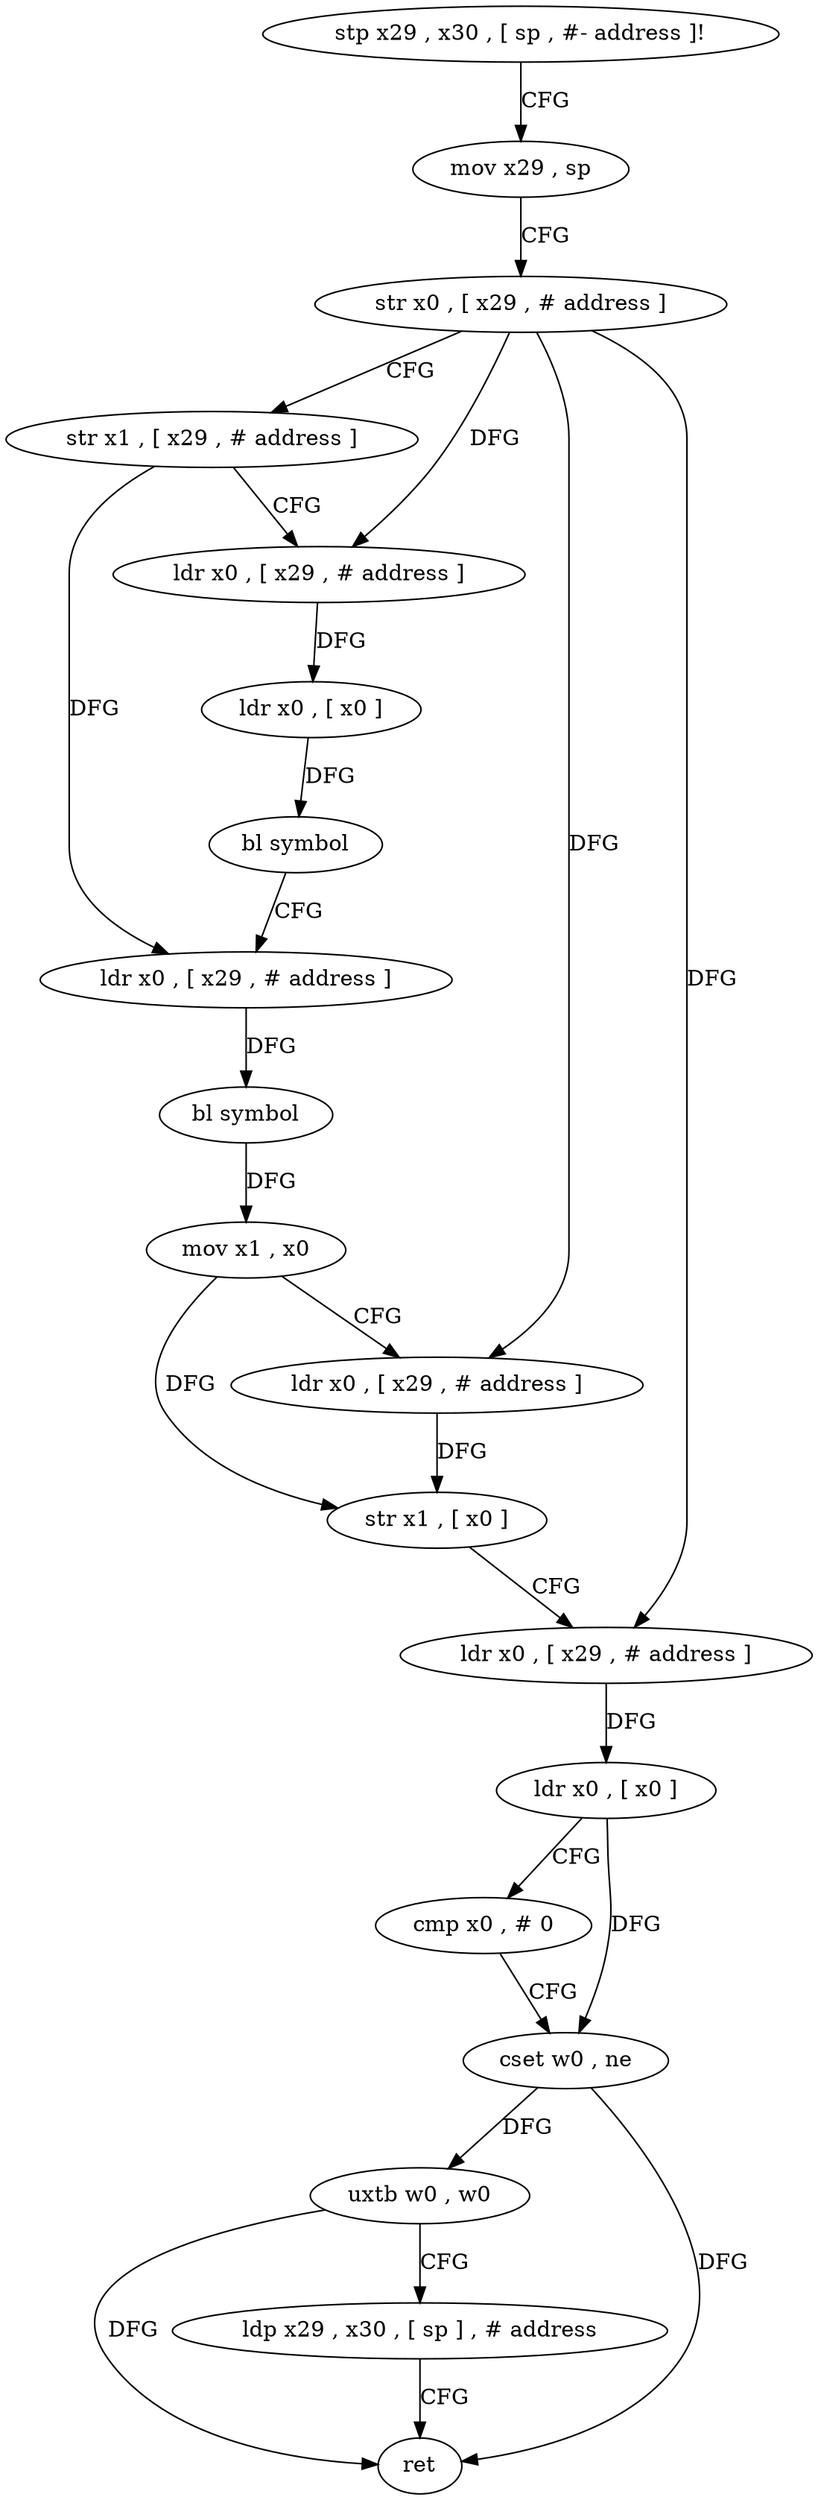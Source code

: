 digraph "func" {
"88888" [label = "stp x29 , x30 , [ sp , #- address ]!" ]
"88892" [label = "mov x29 , sp" ]
"88896" [label = "str x0 , [ x29 , # address ]" ]
"88900" [label = "str x1 , [ x29 , # address ]" ]
"88904" [label = "ldr x0 , [ x29 , # address ]" ]
"88908" [label = "ldr x0 , [ x0 ]" ]
"88912" [label = "bl symbol" ]
"88916" [label = "ldr x0 , [ x29 , # address ]" ]
"88920" [label = "bl symbol" ]
"88924" [label = "mov x1 , x0" ]
"88928" [label = "ldr x0 , [ x29 , # address ]" ]
"88932" [label = "str x1 , [ x0 ]" ]
"88936" [label = "ldr x0 , [ x29 , # address ]" ]
"88940" [label = "ldr x0 , [ x0 ]" ]
"88944" [label = "cmp x0 , # 0" ]
"88948" [label = "cset w0 , ne" ]
"88952" [label = "uxtb w0 , w0" ]
"88956" [label = "ldp x29 , x30 , [ sp ] , # address" ]
"88960" [label = "ret" ]
"88888" -> "88892" [ label = "CFG" ]
"88892" -> "88896" [ label = "CFG" ]
"88896" -> "88900" [ label = "CFG" ]
"88896" -> "88904" [ label = "DFG" ]
"88896" -> "88928" [ label = "DFG" ]
"88896" -> "88936" [ label = "DFG" ]
"88900" -> "88904" [ label = "CFG" ]
"88900" -> "88916" [ label = "DFG" ]
"88904" -> "88908" [ label = "DFG" ]
"88908" -> "88912" [ label = "DFG" ]
"88912" -> "88916" [ label = "CFG" ]
"88916" -> "88920" [ label = "DFG" ]
"88920" -> "88924" [ label = "DFG" ]
"88924" -> "88928" [ label = "CFG" ]
"88924" -> "88932" [ label = "DFG" ]
"88928" -> "88932" [ label = "DFG" ]
"88932" -> "88936" [ label = "CFG" ]
"88936" -> "88940" [ label = "DFG" ]
"88940" -> "88944" [ label = "CFG" ]
"88940" -> "88948" [ label = "DFG" ]
"88944" -> "88948" [ label = "CFG" ]
"88948" -> "88952" [ label = "DFG" ]
"88948" -> "88960" [ label = "DFG" ]
"88952" -> "88956" [ label = "CFG" ]
"88952" -> "88960" [ label = "DFG" ]
"88956" -> "88960" [ label = "CFG" ]
}
